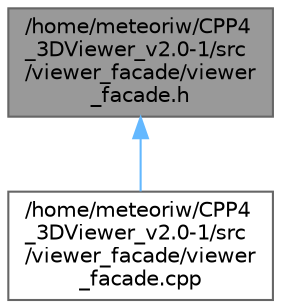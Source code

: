 digraph "/home/meteoriw/CPP4_3DViewer_v2.0-1/src/viewer_facade/viewer_facade.h"
{
 // LATEX_PDF_SIZE
  bgcolor="transparent";
  edge [fontname=Helvetica,fontsize=10,labelfontname=Helvetica,labelfontsize=10];
  node [fontname=Helvetica,fontsize=10,shape=box,height=0.2,width=0.4];
  Node1 [id="Node000001",label="/home/meteoriw/CPP4\l_3DViewer_v2.0-1/src\l/viewer_facade/viewer\l_facade.h",height=0.2,width=0.4,color="gray40", fillcolor="grey60", style="filled", fontcolor="black",tooltip=" "];
  Node1 -> Node2 [id="edge1_Node000001_Node000002",dir="back",color="steelblue1",style="solid",tooltip=" "];
  Node2 [id="Node000002",label="/home/meteoriw/CPP4\l_3DViewer_v2.0-1/src\l/viewer_facade/viewer\l_facade.cpp",height=0.2,width=0.4,color="grey40", fillcolor="white", style="filled",URL="$viewer__facade_8cpp.html",tooltip=" "];
}
